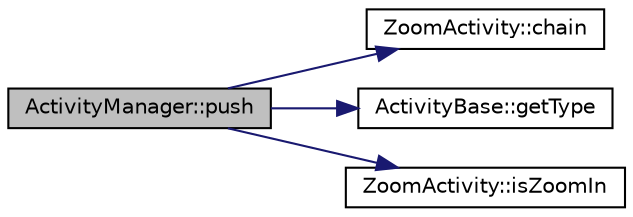 digraph "ActivityManager::push"
{
 // LATEX_PDF_SIZE
  edge [fontname="Helvetica",fontsize="10",labelfontname="Helvetica",labelfontsize="10"];
  node [fontname="Helvetica",fontsize="10",shape=record];
  rankdir="LR";
  Node1 [label="ActivityManager::push",height=0.2,width=0.4,color="black", fillcolor="grey75", style="filled", fontcolor="black",tooltip="Do something initially for the activity."];
  Node1 -> Node2 [color="midnightblue",fontsize="10",style="solid",fontname="Helvetica"];
  Node2 [label="ZoomActivity::chain",height=0.2,width=0.4,color="black", fillcolor="white", style="filled",URL="$class_zoom_activity.html#afb7f022a1c49782638194bff7eef91b4",tooltip="Chain another zoom activity."];
  Node1 -> Node3 [color="midnightblue",fontsize="10",style="solid",fontname="Helvetica"];
  Node3 [label="ActivityBase::getType",height=0.2,width=0.4,color="black", fillcolor="white", style="filled",URL="$class_activity_base.html#a1b65c21bd9f3534dedbef62c7fe05764",tooltip="Get the type of the activity."];
  Node1 -> Node4 [color="midnightblue",fontsize="10",style="solid",fontname="Helvetica"];
  Node4 [label="ZoomActivity::isZoomIn",height=0.2,width=0.4,color="black", fillcolor="white", style="filled",URL="$class_zoom_activity.html#aabcdc3a96f3df0dc04471b05851b33de",tooltip="Returns whether this activity represents zoom in."];
}
